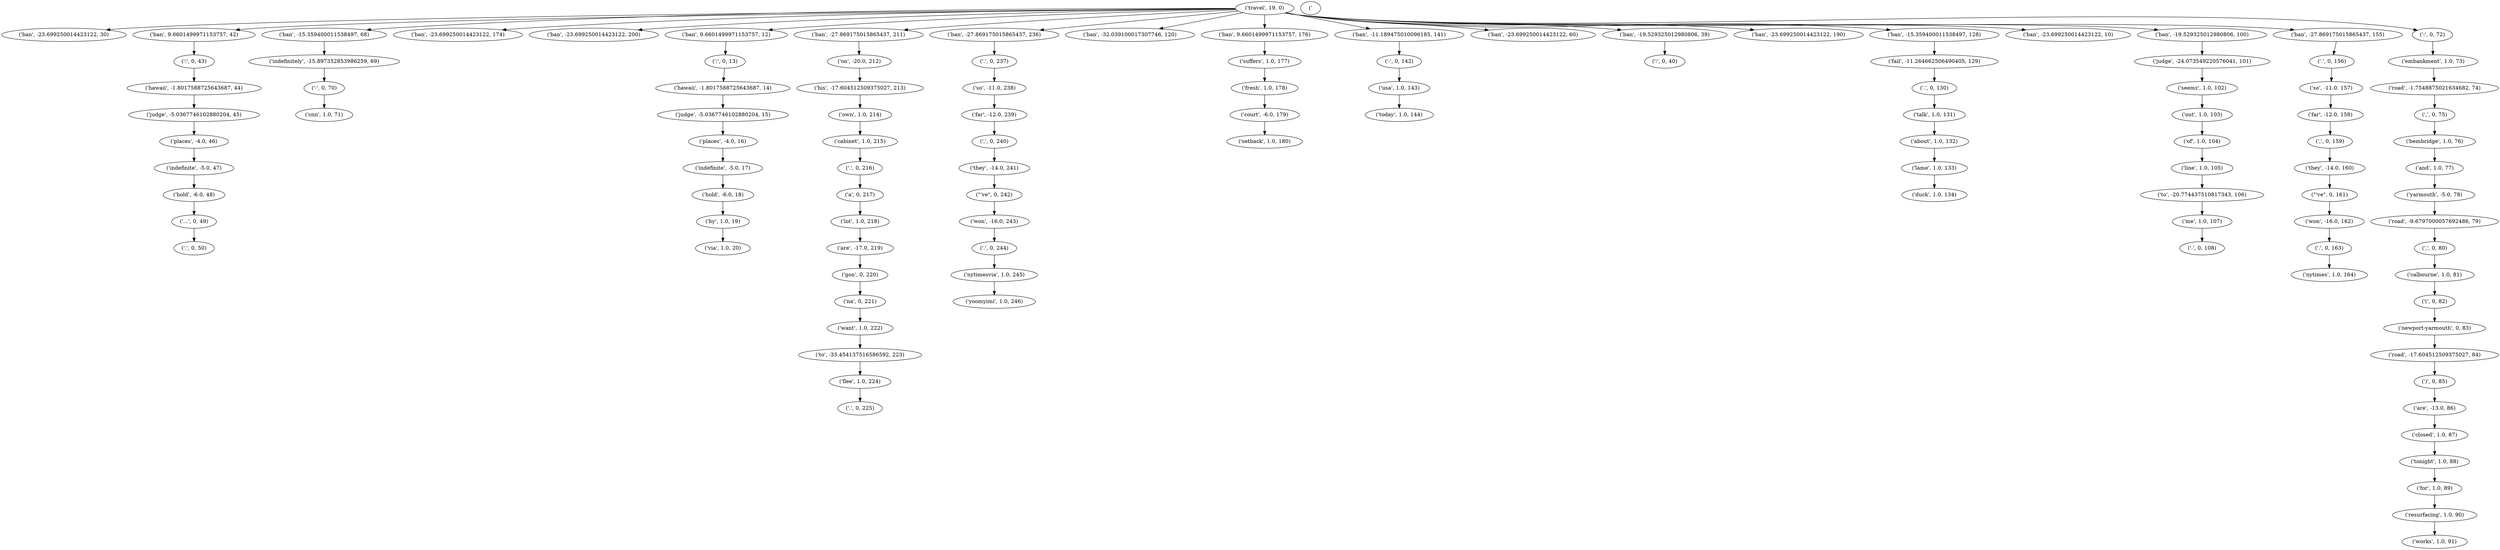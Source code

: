 strict digraph "" {
"('road', -1.7548875021634682, 74)";
"('works', 1.0, 91)";
"('embankment', 1.0, 73)";
"('gon', 0, 220)";
"('(', 0, 82)";
"('.', 0, 163)";
"('they', -14.0, 160)";
"('nytimesvia', 1.0, 245)";
"('lot', 1.0, 218)";
"(',', 0, 80)";
"('ban', -23.699250014423122, 30)";
"('setback', 1.0, 180)";
"('.', 0, 216)";
"('indefinite', -5.0, 47)";
"('by', 1.0, 19)";
"('.', 0, 237)";
"('on', -20.0, 212)";
"('places', -4.0, 46)";
"('judge', -24.073549220576041, 101)";
"('judge', -5.0367746102880204, 45)";
"('they', -14.0, 241)";
"('his', -17.604512509375027, 213)";
"('fail', -11.264662506490405, 129)";
"('places', -4.0, 16)";
"('seemz', 1.0, 102)";
"('.', 0, 156)";
"('calbourne', 1.0, 81)";
"('want', 1.0, 222)";
"('.', 0, 225)";
"('are', -17.0, 219)";
"('ban', 9.6601499971153757, 42)";
"('usa', 1.0, 143)";
"('duck', 1.0, 134)";
"('ban', -15.359400011538497, 68)";
"('ban', -23.699250014423122, 174)";
"('indefinite', -5.0, 17)";
"('and', 1.0, 77)";
"('road', -17.604512509375027, 84)";
"('na', 0, 221)";
"('ban', -23.699250014423122, 200)";
"('for', 1.0, 89)";
"('-', 0, 70)";
"('ban', 9.6601499971153757, 12)";
"('via', 1.0, 20)";
"('-', 0, 142)";
"('yarmouth', -5.0, 78)";
"('ban', -27.869175015865437, 211)";
"('to', -20.774437510817343, 106)";
"('road', -9.6797000057692486, 79)";
"('talk', 1.0, 131)";
"('suffers', 1.0, 177)";
"('...', 0, 49)";
"('ban', -27.869175015865437, 236)";
"('far', -12.0, 158)";
"('cnn', 1.0, 71)";
"(',', 0, 75)";
"('ban', -32.039100017307746, 120)";
"('resurfacing', 1.0, 90)";
"('me', 1.0, 107)";
"('hawaii', -1.8017588725643687, 14)";
"('ban', 9.6601499971153757, 176)";
"('closed', 1.0, 87)";
"('ban', -11.189475010096185, 141)";
"(',', 0, 159)";
"('ban', -23.699250014423122, 60)";
"('bembridge', 1.0, 76)";
"('about', 1.0, 132)";
"('travel', 19, 0)";
"('";
"(',', 0, 240)";
"(\"'ve\", 0, 242)";
"('out', 1.0, 103)";
"('ban', -19.529325012980806, 39)";
"('hawaii', -1.8017588725643687, 44)";
"('.', 0, 108)";
"('";
"('";
"('ban', -23.699250014423122, 190)";
"('a', 0, 217)";
"('";
"('won', -16.0, 162)";
"(')', 0, 85)";
"('cabinet', 1.0, 215)";
"('hold', -6.0, 48)";
"('ban', -15.359400011538497, 128)";
"('ban', -23.699250014423122, 10)";
"('court', -6.0, 179)";
"('so', -11.0, 238)";
"('are', -13.0, 86)";
"('own', 1.0, 214)";
"('today', 1.0, 144)";
"('so', -11.0, 157)";
"('won', -16.0, 243)";
"('far', -12.0, 239)";
"('hold', -6.0, 18)";
"('.', 0, 244)";
"('line', 1.0, 105)";
"('lame', 1.0, 133)";
"('nytimes', 1.0, 164)";
"('flee', 1.0, 224)";
"('yoomyimi', 1.0, 246)";
"('newport-yarmouth', 0, 83)";
"('ban', -19.529325012980806, 100)";
"('ban', -27.869175015865437, 155)";
"('fresh', 1.0, 178)";
"('indefinitely', -15.897352853986259, 69)";
"('.', 0, 130)";
"(\"'ve\", 0, 161)";
"('to', -33.454137516586592, 223)";
"('tonight', 1.0, 88)";
"('judge', -5.0367746102880204, 15)";
"('of', 1.0, 104)";
"('.', 0, 50)";
"('road', -1.7548875021634682, 74)" -> "(',', 0, 75)";
"('embankment', 1.0, 73)" -> "('road', -1.7548875021634682, 74)";
"('gon', 0, 220)" -> "('na', 0, 221)";
"('(', 0, 82)" -> "('newport-yarmouth', 0, 83)";
"('.', 0, 163)" -> "('nytimes', 1.0, 164)";
"('they', -14.0, 160)" -> "(\"'ve\", 0, 161)";
"('nytimesvia', 1.0, 245)" -> "('yoomyimi', 1.0, 246)";
"('lot', 1.0, 218)" -> "('are', -17.0, 219)";
"(',', 0, 80)" -> "('calbourne', 1.0, 81)";
"('.', 0, 216)" -> "('a', 0, 217)";
"('indefinite', -5.0, 47)" -> "('hold', -6.0, 48)";
"('by', 1.0, 19)" -> "('via', 1.0, 20)";
"('.', 0, 237)" -> "('so', -11.0, 238)";
"('on', -20.0, 212)" -> "('his', -17.604512509375027, 213)";
"('places', -4.0, 46)" -> "('indefinite', -5.0, 47)";
"('judge', -24.073549220576041, 101)" -> "('seemz', 1.0, 102)";
"('judge', -5.0367746102880204, 45)" -> "('places', -4.0, 46)";
"('they', -14.0, 241)" -> "(\"'ve\", 0, 242)";
"('his', -17.604512509375027, 213)" -> "('own', 1.0, 214)";
"('fail', -11.264662506490405, 129)" -> "('.', 0, 130)";
"('places', -4.0, 16)" -> "('indefinite', -5.0, 17)";
"('seemz', 1.0, 102)" -> "('out', 1.0, 103)";
"('.', 0, 156)" -> "('so', -11.0, 157)";
"('calbourne', 1.0, 81)" -> "('(', 0, 82)";
"('want', 1.0, 222)" -> "('to', -33.454137516586592, 223)";
"('are', -17.0, 219)" -> "('gon', 0, 220)";
"('ban', 9.6601499971153757, 42)" -> "(':', 0, 43)";
"('usa', 1.0, 143)" -> "('today', 1.0, 144)";
"('ban', -15.359400011538497, 68)" -> "('indefinitely', -15.897352853986259, 69)";
"('indefinite', -5.0, 17)" -> "('hold', -6.0, 18)";
"('and', 1.0, 77)" -> "('yarmouth', -5.0, 78)";
"('road', -17.604512509375027, 84)" -> "(')', 0, 85)";
"('na', 0, 221)" -> "('want', 1.0, 222)";
"('for', 1.0, 89)" -> "('resurfacing', 1.0, 90)";
"('-', 0, 70)" -> "('cnn', 1.0, 71)";
"('ban', 9.6601499971153757, 12)" -> "(':', 0, 13)";
"('-', 0, 142)" -> "('usa', 1.0, 143)";
"('yarmouth', -5.0, 78)" -> "('road', -9.6797000057692486, 79)";
"('ban', -27.869175015865437, 211)" -> "('on', -20.0, 212)";
"('to', -20.774437510817343, 106)" -> "('me', 1.0, 107)";
"('road', -9.6797000057692486, 79)" -> "(',', 0, 80)";
"('talk', 1.0, 131)" -> "('about', 1.0, 132)";
"('suffers', 1.0, 177)" -> "('fresh', 1.0, 178)";
"('...', 0, 49)" -> "('.', 0, 50)";
"('ban', -27.869175015865437, 236)" -> "('.', 0, 237)";
"('far', -12.0, 158)" -> "(',', 0, 159)";
"(',', 0, 75)" -> "('bembridge', 1.0, 76)";
"('resurfacing', 1.0, 90)" -> "('works', 1.0, 91)";
"('me', 1.0, 107)" -> "('.', 0, 108)";
"('hawaii', -1.8017588725643687, 14)" -> "('judge', -5.0367746102880204, 15)";
"('ban', 9.6601499971153757, 176)" -> "('suffers', 1.0, 177)";
"('closed', 1.0, 87)" -> "('tonight', 1.0, 88)";
"('ban', -11.189475010096185, 141)" -> "('-', 0, 142)";
"(',', 0, 159)" -> "('they', -14.0, 160)";
"('bembridge', 1.0, 76)" -> "('and', 1.0, 77)";
"('about', 1.0, 132)" -> "('lame', 1.0, 133)";
"('travel', 19, 0)" -> "('ban', -23.699250014423122, 60)";
"('travel', 19, 0)" -> "('ban', -15.359400011538497, 68)";
"('travel', 19, 0)" -> "('ban', -23.699250014423122, 174)";
"('travel', 19, 0)" -> "('ban', -19.529325012980806, 100)";
"('travel', 19, 0)" -> "('ban', -23.699250014423122, 200)";
"('travel', 19, 0)" -> "('ban', -32.039100017307746, 120)";
"('travel', 19, 0)" -> "('ban', -27.869175015865437, 236)";
"('travel', 19, 0)" -> "(':', 0, 72)";
"('travel', 19, 0)" -> "('ban', 9.6601499971153757, 12)";
"('travel', 19, 0)" -> "('ban', -27.869175015865437, 155)";
"('travel', 19, 0)" -> "('ban', -23.699250014423122, 30)";
"('travel', 19, 0)" -> "('ban', 9.6601499971153757, 176)";
"('travel', 19, 0)" -> "('ban', 9.6601499971153757, 42)";
"('travel', 19, 0)" -> "('ban', -23.699250014423122, 190)";
"('travel', 19, 0)" -> "('ban', -27.869175015865437, 211)";
"('travel', 19, 0)" -> "('ban', -11.189475010096185, 141)";
"('travel', 19, 0)" -> "('ban', -15.359400011538497, 128)";
"('travel', 19, 0)" -> "('ban', -19.529325012980806, 39)";
"('travel', 19, 0)" -> "('ban', -23.699250014423122, 10)";
"(':', 0, 72)" -> "('embankment', 1.0, 73)";
"(',', 0, 240)" -> "('they', -14.0, 241)";
"(\"'ve\", 0, 242)" -> "('won', -16.0, 243)";
"('out', 1.0, 103)" -> "('of', 1.0, 104)";
"('ban', -19.529325012980806, 39)" -> "(':', 0, 40)";
"('hawaii', -1.8017588725643687, 44)" -> "('judge', -5.0367746102880204, 45)";
"(':', 0, 13)" -> "('hawaii', -1.8017588725643687, 14)";
"('a', 0, 217)" -> "('lot', 1.0, 218)";
"(':', 0, 43)" -> "('hawaii', -1.8017588725643687, 44)";
"('won', -16.0, 162)" -> "('.', 0, 163)";
"(')', 0, 85)" -> "('are', -13.0, 86)";
"('cabinet', 1.0, 215)" -> "('.', 0, 216)";
"('hold', -6.0, 48)" -> "('...', 0, 49)";
"('ban', -15.359400011538497, 128)" -> "('fail', -11.264662506490405, 129)";
"('court', -6.0, 179)" -> "('setback', 1.0, 180)";
"('so', -11.0, 238)" -> "('far', -12.0, 239)";
"('are', -13.0, 86)" -> "('closed', 1.0, 87)";
"('own', 1.0, 214)" -> "('cabinet', 1.0, 215)";
"('so', -11.0, 157)" -> "('far', -12.0, 158)";
"('won', -16.0, 243)" -> "('.', 0, 244)";
"('far', -12.0, 239)" -> "(',', 0, 240)";
"('hold', -6.0, 18)" -> "('by', 1.0, 19)";
"('.', 0, 244)" -> "('nytimesvia', 1.0, 245)";
"('line', 1.0, 105)" -> "('to', -20.774437510817343, 106)";
"('lame', 1.0, 133)" -> "('duck', 1.0, 134)";
"('flee', 1.0, 224)" -> "('.', 0, 225)";
"('newport-yarmouth', 0, 83)" -> "('road', -17.604512509375027, 84)";
"('ban', -19.529325012980806, 100)" -> "('judge', -24.073549220576041, 101)";
"('ban', -27.869175015865437, 155)" -> "('.', 0, 156)";
"('fresh', 1.0, 178)" -> "('court', -6.0, 179)";
"('indefinitely', -15.897352853986259, 69)" -> "('-', 0, 70)";
"('.', 0, 130)" -> "('talk', 1.0, 131)";
"(\"'ve\", 0, 161)" -> "('won', -16.0, 162)";
"('to', -33.454137516586592, 223)" -> "('flee', 1.0, 224)";
"('tonight', 1.0, 88)" -> "('for', 1.0, 89)";
"('judge', -5.0367746102880204, 15)" -> "('places', -4.0, 16)";
"('of', 1.0, 104)" -> "('line', 1.0, 105)";
}
